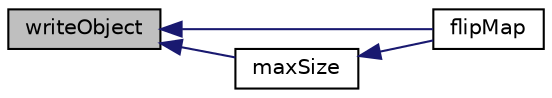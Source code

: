 digraph "writeObject"
{
  bgcolor="transparent";
  edge [fontname="Helvetica",fontsize="10",labelfontname="Helvetica",labelfontsize="10"];
  node [fontname="Helvetica",fontsize="10",shape=record];
  rankdir="LR";
  Node1 [label="writeObject",height=0.2,width=0.4,color="black", fillcolor="grey75", style="filled", fontcolor="black"];
  Node1 -> Node2 [dir="back",color="midnightblue",fontsize="10",style="solid",fontname="Helvetica"];
  Node2 [label="flipMap",height=0.2,width=0.4,color="black",URL="$a00742.html#a996e4df6a09881dbc50a7e1af0c65424"];
  Node1 -> Node3 [dir="back",color="midnightblue",fontsize="10",style="solid",fontname="Helvetica"];
  Node3 [label="maxSize",height=0.2,width=0.4,color="black",URL="$a00742.html#a77663cc066fa2fd1434f9dd0f5ef46d8",tooltip="Return max index+1. "];
  Node3 -> Node2 [dir="back",color="midnightblue",fontsize="10",style="solid",fontname="Helvetica"];
}
